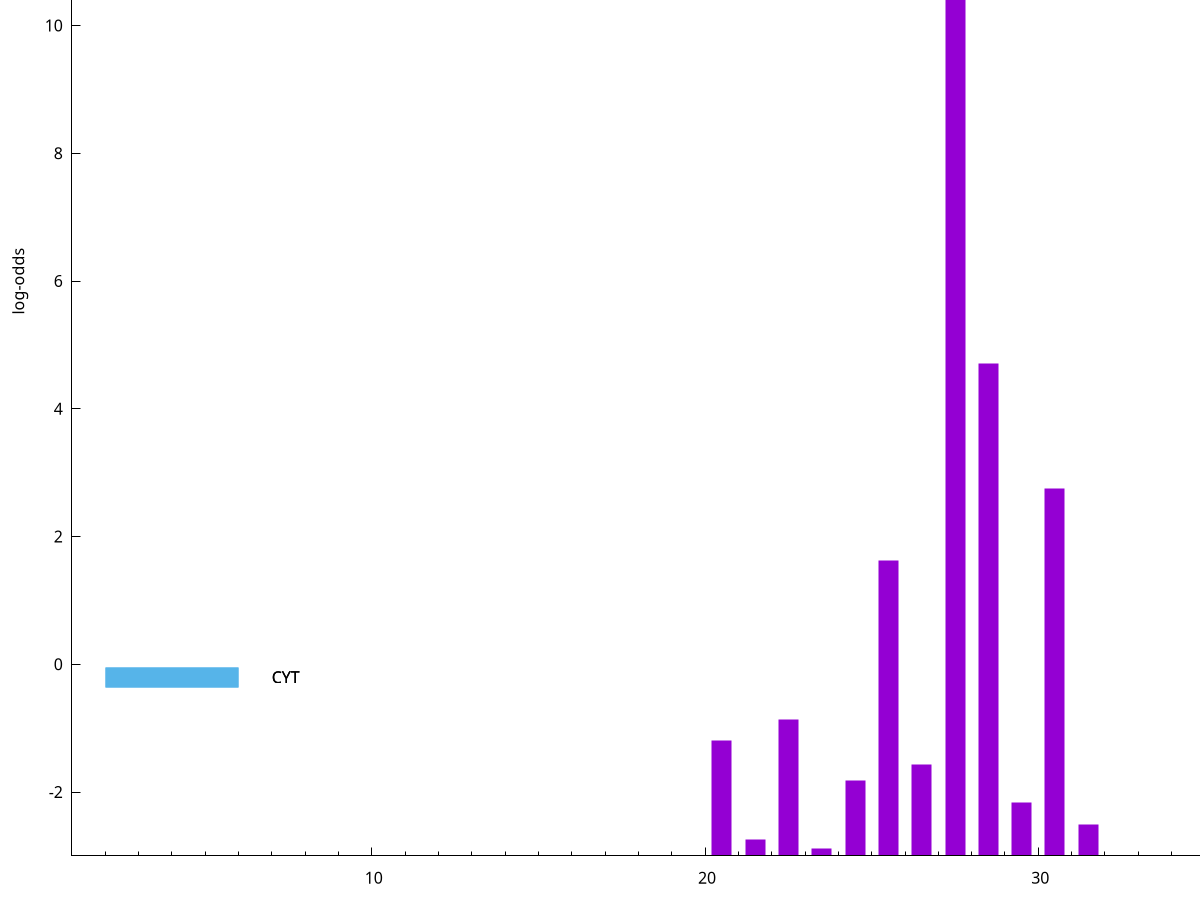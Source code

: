 set title "LipoP predictions for SRR5666568.gff"
set size 2., 1.4
set xrange [1:70] 
set mxtics 10
set yrange [-3:15]
set y2range [0:18]
set ylabel "log-odds"
set term postscript eps color solid "Helvetica" 30
set output "SRR5666568.gff606.eps"
set arrow from 2,14.0889 to 6,14.0889 nohead lt 1 lw 20
set label "SpI" at 7,14.0889
set arrow from 2,-0.200913 to 6,-0.200913 nohead lt 3 lw 20
set label "CYT" at 7,-0.200913
set arrow from 2,-0.200913 to 6,-0.200913 nohead lt 3 lw 20
set label "CYT" at 7,-0.200913
set arrow from 2,14.0889 to 6,14.0889 nohead lt 1 lw 20
set label "SpI" at 7,14.0889
# NOTE: The scores below are the log-odds scores with the threshold
# NOTE: subtracted (a hack to make gnuplot make the histogram all
# NOTE: look nice).
plot "-" axes x1y2 title "" with impulses lt 1 lw 20
27.500000 17.085700
28.500000 7.709920
30.500000 5.758450
25.500000 4.618810
22.500000 2.134290
20.500000 1.803100
26.500000 1.430100
24.500000 1.184790
29.500000 0.830150
31.500000 0.493360
21.500000 0.251600
23.500000 0.121500
e
exit
